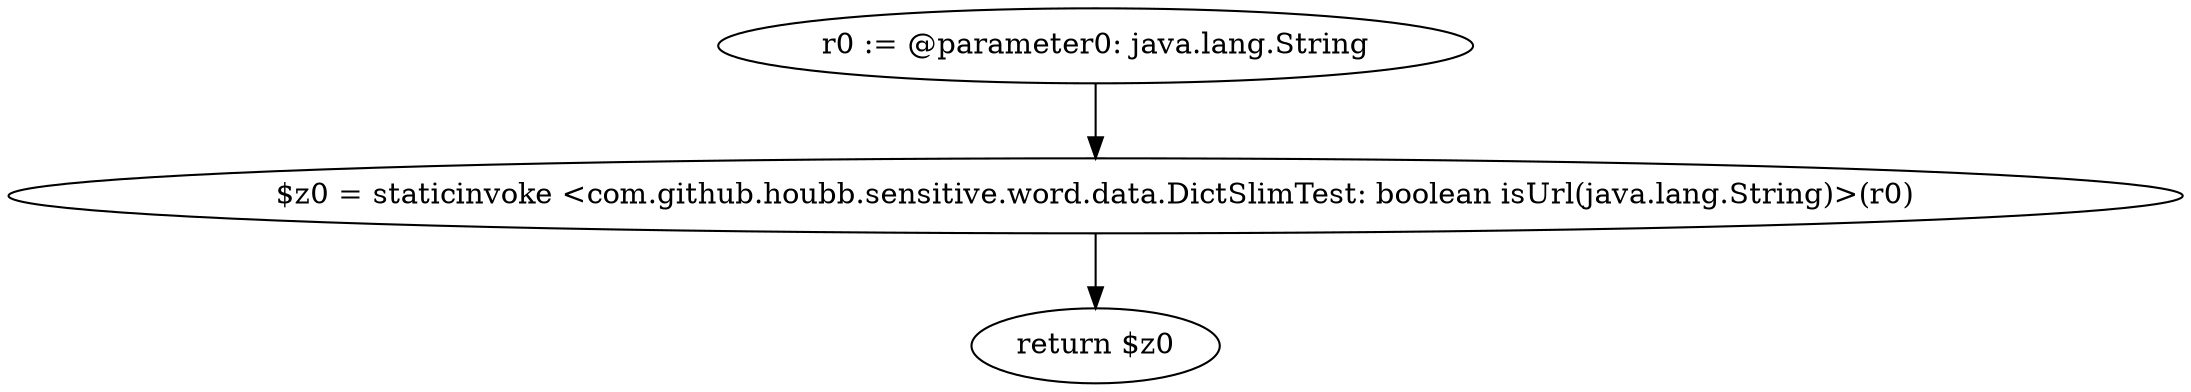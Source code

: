 digraph "unitGraph" {
    "r0 := @parameter0: java.lang.String"
    "$z0 = staticinvoke <com.github.houbb.sensitive.word.data.DictSlimTest: boolean isUrl(java.lang.String)>(r0)"
    "return $z0"
    "r0 := @parameter0: java.lang.String"->"$z0 = staticinvoke <com.github.houbb.sensitive.word.data.DictSlimTest: boolean isUrl(java.lang.String)>(r0)";
    "$z0 = staticinvoke <com.github.houbb.sensitive.word.data.DictSlimTest: boolean isUrl(java.lang.String)>(r0)"->"return $z0";
}

